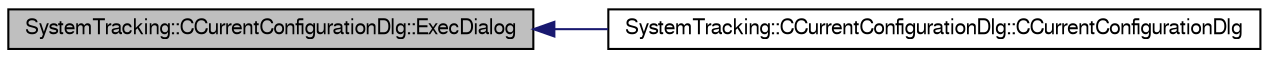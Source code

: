 digraph G
{
  edge [fontname="FreeSans",fontsize="10",labelfontname="FreeSans",labelfontsize="10"];
  node [fontname="FreeSans",fontsize="10",shape=record];
  rankdir="LR";
  Node1 [label="SystemTracking::CCurrentConfigurationDlg::ExecDialog",height=0.2,width=0.4,color="black", fillcolor="grey75", style="filled" fontcolor="black"];
  Node1 -> Node2 [dir="back",color="midnightblue",fontsize="10",style="solid",fontname="FreeSans"];
  Node2 [label="SystemTracking::CCurrentConfigurationDlg::CCurrentConfigurationDlg",height=0.2,width=0.4,color="black", fillcolor="white", style="filled",URL="$classSystemTracking_1_1CCurrentConfigurationDlg.html#acffffa17cb0e3f30d8498d2217046e42",tooltip="Default constructor."];
}
